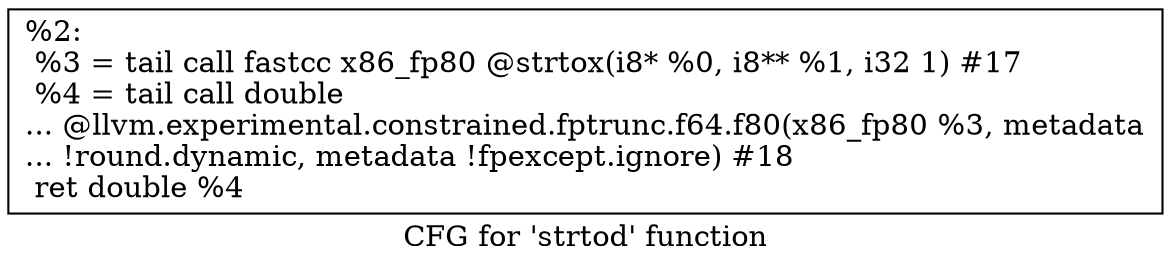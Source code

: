 digraph "CFG for 'strtod' function" {
	label="CFG for 'strtod' function";

	Node0x1066a00 [shape=record,label="{%2:\l  %3 = tail call fastcc x86_fp80 @strtox(i8* %0, i8** %1, i32 1) #17\l  %4 = tail call double\l... @llvm.experimental.constrained.fptrunc.f64.f80(x86_fp80 %3, metadata\l... !round.dynamic, metadata !fpexcept.ignore) #18\l  ret double %4\l}"];
}
